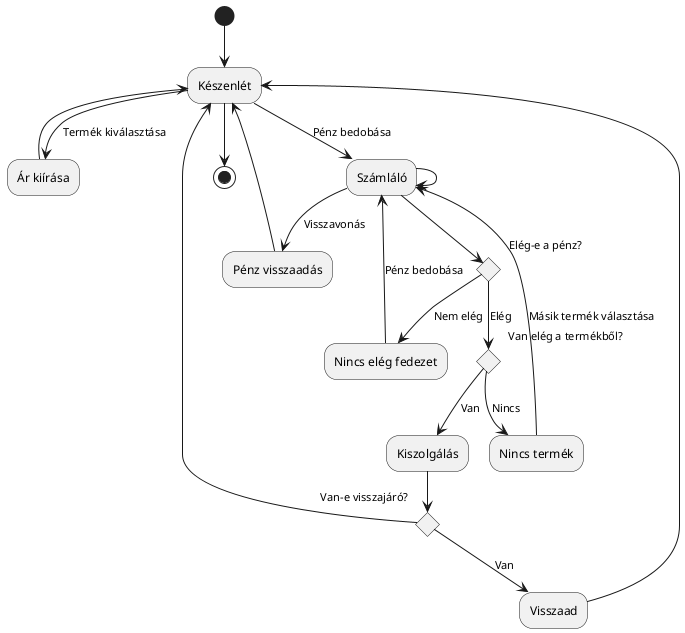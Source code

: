 @startuml
(*) --> "Készenlét" as A1
A1 -->[Termék kiválasztása] "Ár kiírása" as A2
A2 -->A1

A1 -->[Pénz bedobása] "Számláló" as A3
A3 --> A3

A3 -->if "Elég-e a pénz?" then
    -->[Elég] if "Van elég a termékből?" as A7 then
        -->[Van] "Kiszolgálás" as A4
        -->if "Van-e visszajáró?" then
            -->[Van] "Visszaad" as A5
            A5 -->A1
            else
            -->A1
        endif
        else
            -->[Nincs] "Nincs termék" as A8
            -->[Másik termék választása] A3
    endif
    else
    -->[Nem elég] "Nincs elég fedezet" as A6
    -->[Pénz bedobása] A3
    endif
A3 -->[Visszavonás] "Pénz visszaadás" as A9
A9 -->A1

A1 --> (*)
@enduml